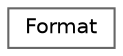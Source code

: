 digraph "Graphe hiérarchique des classes"
{
 // LATEX_PDF_SIZE
  bgcolor="transparent";
  edge [fontname=Helvetica,fontsize=10,labelfontname=Helvetica,labelfontsize=10];
  node [fontname=Helvetica,fontsize=10,shape=box,height=0.2,width=0.4];
  rankdir="LR";
  Node0 [id="Node000000",label="Format",height=0.2,width=0.4,color="grey40", fillcolor="white", style="filled",URL="$class_app_1_1_entity_1_1_format.html",tooltip=" "];
}
